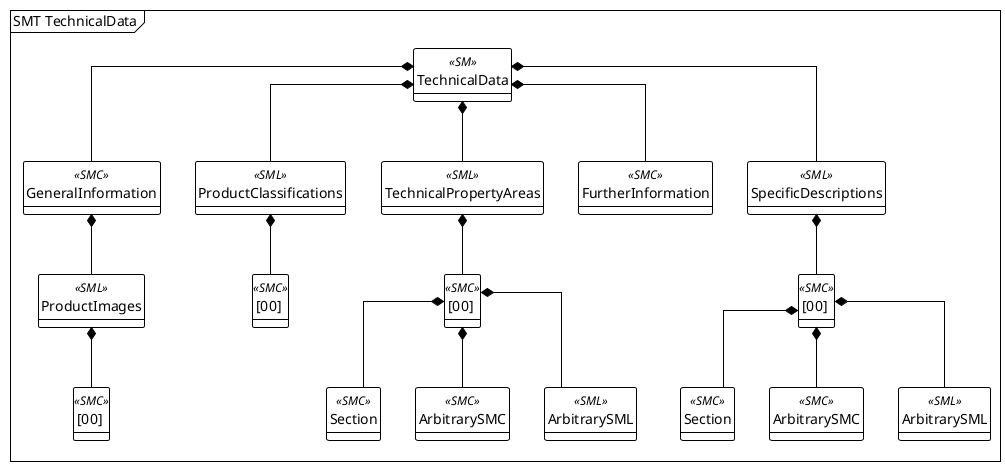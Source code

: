 @startuml
!theme plain
top to bottom direction
hide class circle
hide class methods
skinparam classAttributeIconSize 0
' skinparam linetype polyline
skinparam linetype ortho

mainframe SMT TechnicalData

class "TechnicalData" as ID00000001 <<SM>> {
}

class "GeneralInformation" as ID00000002 <<SMC>> {
}

class "ProductImages" as ID00000003 <<SML>> {
}

class "[00] " as ID00000004 <<SMC>> {
}

class "ProductClassifications" as ID00000005 <<SML>> {
}

class "[00] " as ID00000006 <<SMC>> {
}

class "TechnicalPropertyAreas" as ID00000007 <<SML>> {
}

class "[00] " as ID00000008 <<SMC>> {
}

class "Section" as ID00000009 <<SMC>> {
}

class "ArbitrarySMC" as ID0000000A <<SMC>> {
}

class "ArbitrarySML" as ID0000000B <<SML>> {
}

class "FurtherInformation" as ID0000000C <<SMC>> {
}

class "SpecificDescriptions" as ID0000000D <<SML>> {
}

class "[00] " as ID0000000E <<SMC>> {
}

class "Section" as ID0000000F <<SMC>> {
}

class "ArbitrarySMC" as ID00000010 <<SMC>> {
}

class "ArbitrarySML" as ID00000011 <<SML>> {
}

ID00000003 *--  ID00000004 : ""
ID00000002 *--  ID00000003 : ""
ID00000001 *--  ID00000002 : ""
ID00000005 *--  ID00000006 : ""
ID00000001 *--  ID00000005 : ""
ID00000008 *--  ID00000009 : ""
ID00000008 *--  ID0000000A : ""
ID00000008 *--  ID0000000B : ""
ID00000007 *--  ID00000008 : ""
ID00000001 *--  ID00000007 : ""
ID00000001 *--  ID0000000C : ""
ID0000000E *--  ID0000000F : ""
ID0000000E *--  ID00000010 : ""
ID0000000E *--  ID00000011 : ""
ID0000000D *--  ID0000000E : ""
ID00000001 *--  ID0000000D : ""
@enduml
